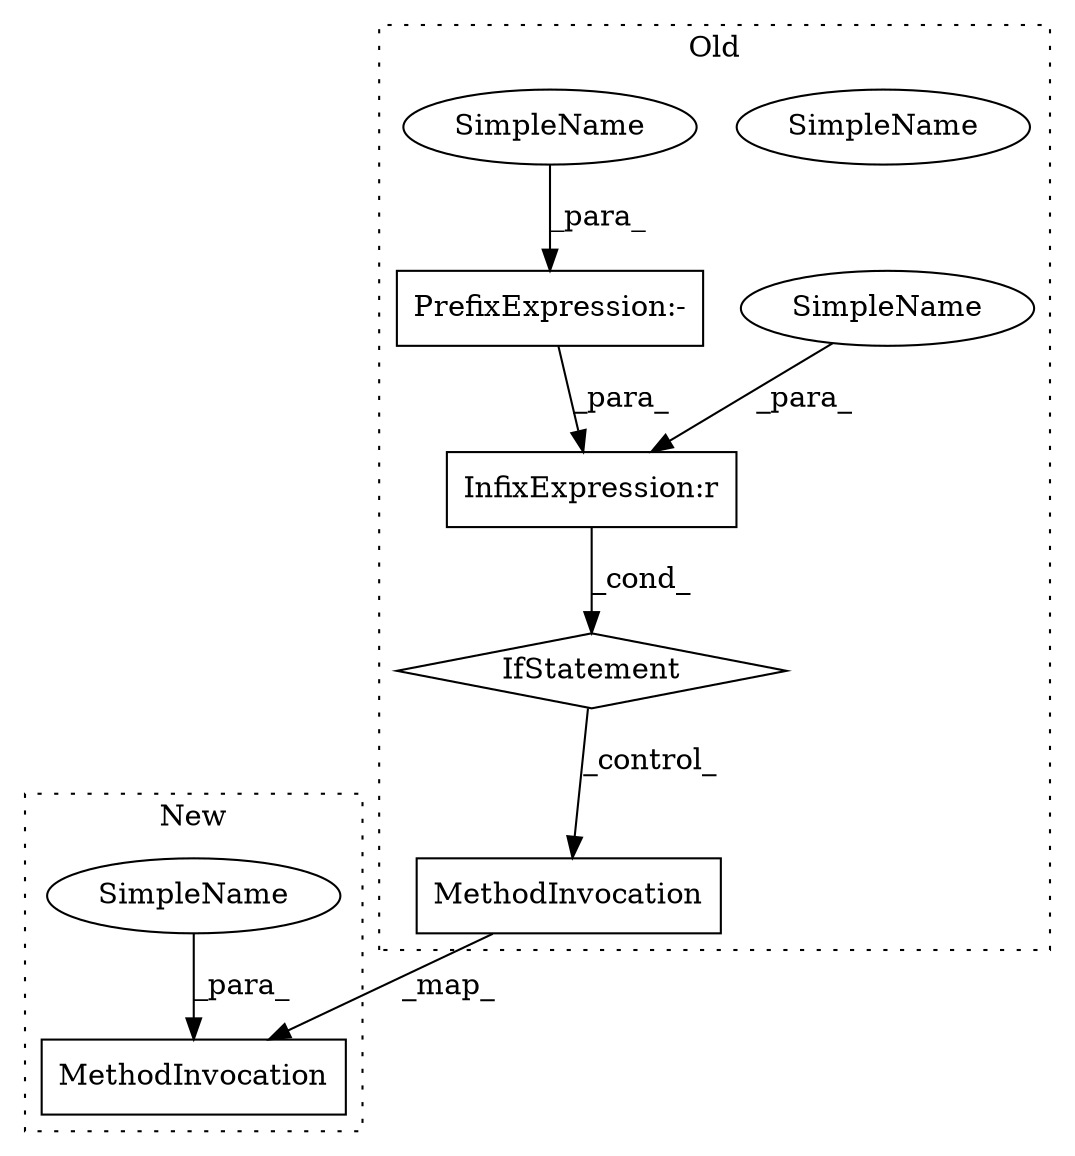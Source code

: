 digraph G {
subgraph cluster0 {
1 [label="IfStatement" a="25" s="2847,2861" l="4,5" shape="diamond"];
3 [label="MethodInvocation" a="32" s="2876,2895" l="9,1" shape="box"];
4 [label="SimpleName" a="42" s="2851" l="5" shape="ellipse"];
6 [label="SimpleName" a="42" s="-1" l="0" shape="ellipse"];
7 [label="SimpleName" a="42" s="-1" l="0" shape="ellipse"];
8 [label="PrefixExpression:-" a="38" s="2851" l="-2852" shape="box"];
9 [label="InfixExpression:r" a="27" s="2856" l="-5" shape="box"];
label = "Old";
style="dotted";
}
subgraph cluster1 {
2 [label="MethodInvocation" a="32" s="2834,2853" l="9,1" shape="box"];
5 [label="SimpleName" a="42" s="2764" l="5" shape="ellipse"];
label = "New";
style="dotted";
}
1 -> 3 [label="_control_"];
3 -> 2 [label="_map_"];
4 -> 9 [label="_para_"];
5 -> 2 [label="_para_"];
7 -> 8 [label="_para_"];
8 -> 9 [label="_para_"];
9 -> 1 [label="_cond_"];
}